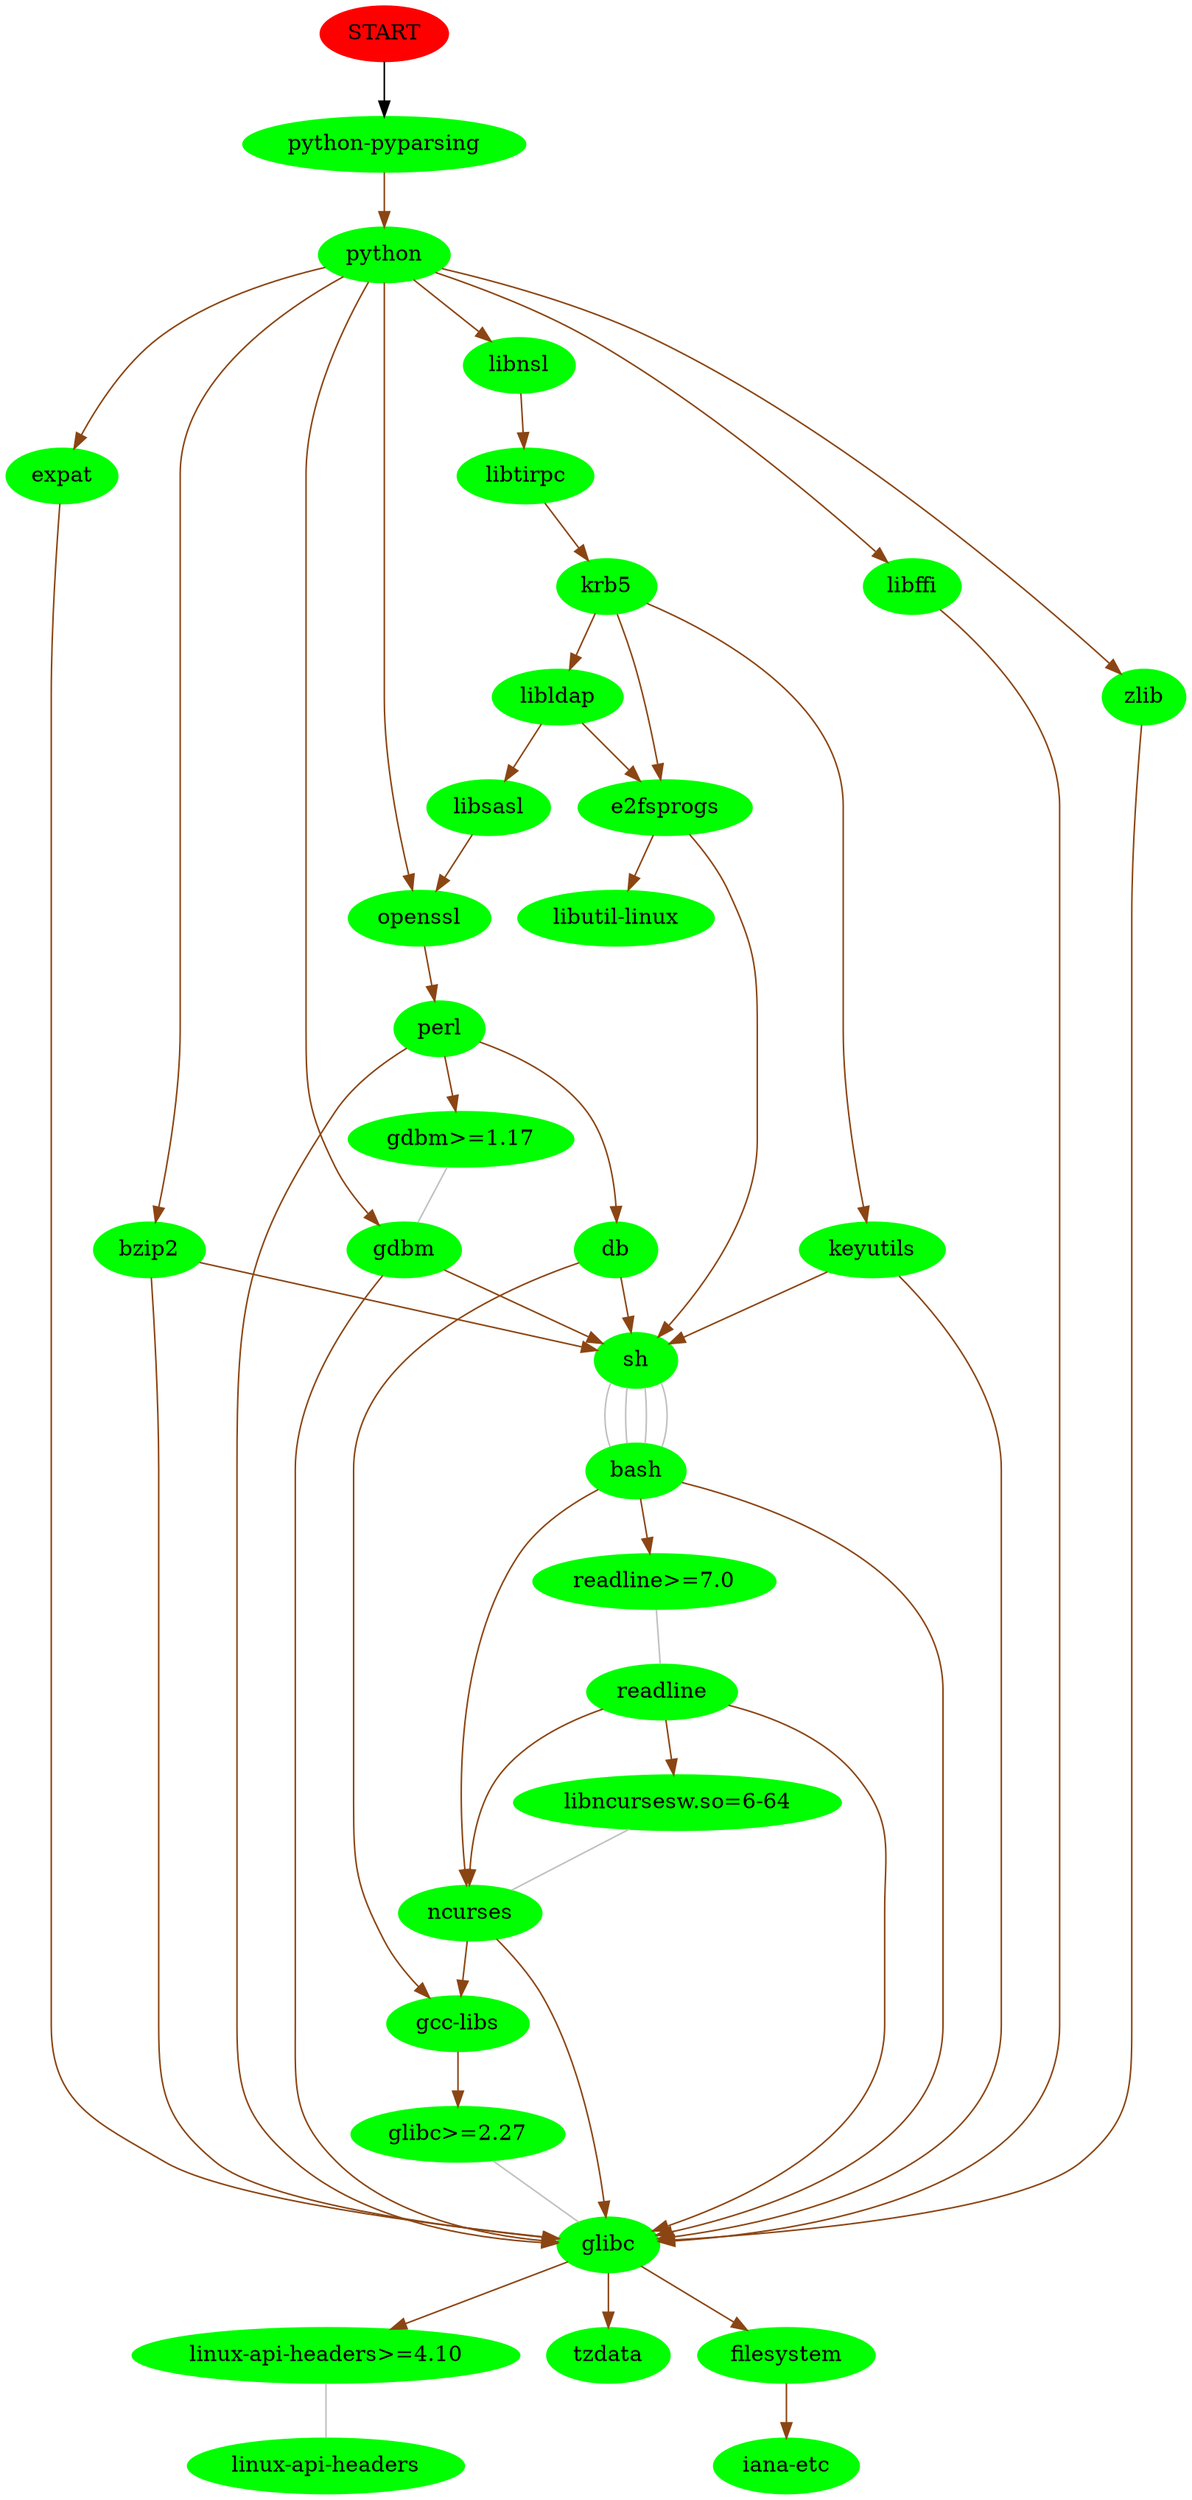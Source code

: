digraph G { START [color=red, style=filled];
node [style=filled, color=green];
 "START" -> "python-pyparsing";
"python-pyparsing" -> "python" [color=chocolate4];
"python" -> "expat" [color=chocolate4];
"expat" -> "glibc" [color=chocolate4];
"glibc" -> "linux-api-headers>=4.10" [color=chocolate4];
"linux-api-headers>=4.10" -> "linux-api-headers" [arrowhead=none, color=grey];
"glibc" -> "tzdata" [color=chocolate4];
"glibc" -> "filesystem" [color=chocolate4];
"filesystem" -> "iana-etc" [color=chocolate4];
"python" -> "bzip2" [color=chocolate4];
"bzip2" -> "glibc" [color=chocolate4];
"bzip2" -> "sh" [color=chocolate4];
"sh" -> "bash" [arrowhead=none, color=grey];
"bash" -> "readline>=7.0" [color=chocolate4];
"readline>=7.0" -> "readline" [arrowhead=none, color=grey];
"readline" -> "glibc" [color=chocolate4];
"readline" -> "ncurses" [color=chocolate4];
"ncurses" -> "glibc" [color=chocolate4];
"ncurses" -> "gcc-libs" [color=chocolate4];
"gcc-libs" -> "glibc>=2.27" [color=chocolate4];
"glibc>=2.27" -> "glibc" [arrowhead=none, color=grey];
"readline" -> "libncursesw.so=6-64" [color=chocolate4];
"libncursesw.so=6-64" -> "ncurses" [arrowhead=none, color=grey];
"bash" -> "glibc" [color=chocolate4];
"bash" -> "ncurses" [color=chocolate4];
"python" -> "gdbm" [color=chocolate4];
"gdbm" -> "glibc" [color=chocolate4];
"gdbm" -> "sh" [color=chocolate4];
"python" -> "openssl" [color=chocolate4];
"openssl" -> "perl" [color=chocolate4];
"perl" -> "gdbm>=1.17" [color=chocolate4];
"gdbm>=1.17" -> "gdbm" [arrowhead=none, color=grey];
"perl" -> "db" [color=chocolate4];
"db" -> "gcc-libs" [color=chocolate4];
"db" -> "sh" [color=chocolate4];
"sh" -> "bash" [arrowhead=none, color=grey];
"perl" -> "glibc" [color=chocolate4];
"python" -> "libffi" [color=chocolate4];
"libffi" -> "glibc" [color=chocolate4];
"python" -> "zlib" [color=chocolate4];
"zlib" -> "glibc" [color=chocolate4];
"python" -> "libnsl" [color=chocolate4];
"libnsl" -> "libtirpc" [color=chocolate4];
"libtirpc" -> "krb5" [color=chocolate4];
"krb5" -> "e2fsprogs" [color=chocolate4];
"e2fsprogs" -> "sh" [color=chocolate4];
"sh" -> "bash" [arrowhead=none, color=grey];
"e2fsprogs" -> "libutil-linux" [color=chocolate4];
"krb5" -> "libldap" [color=chocolate4];
"libldap" -> "libsasl" [color=chocolate4];
"libsasl" -> "openssl" [color=chocolate4];
"libldap" -> "e2fsprogs" [color=chocolate4];
"krb5" -> "keyutils" [color=chocolate4];
"keyutils" -> "glibc" [color=chocolate4];
"keyutils" -> "sh" [color=chocolate4];
"sh" -> "bash" [arrowhead=none, color=grey];
}

